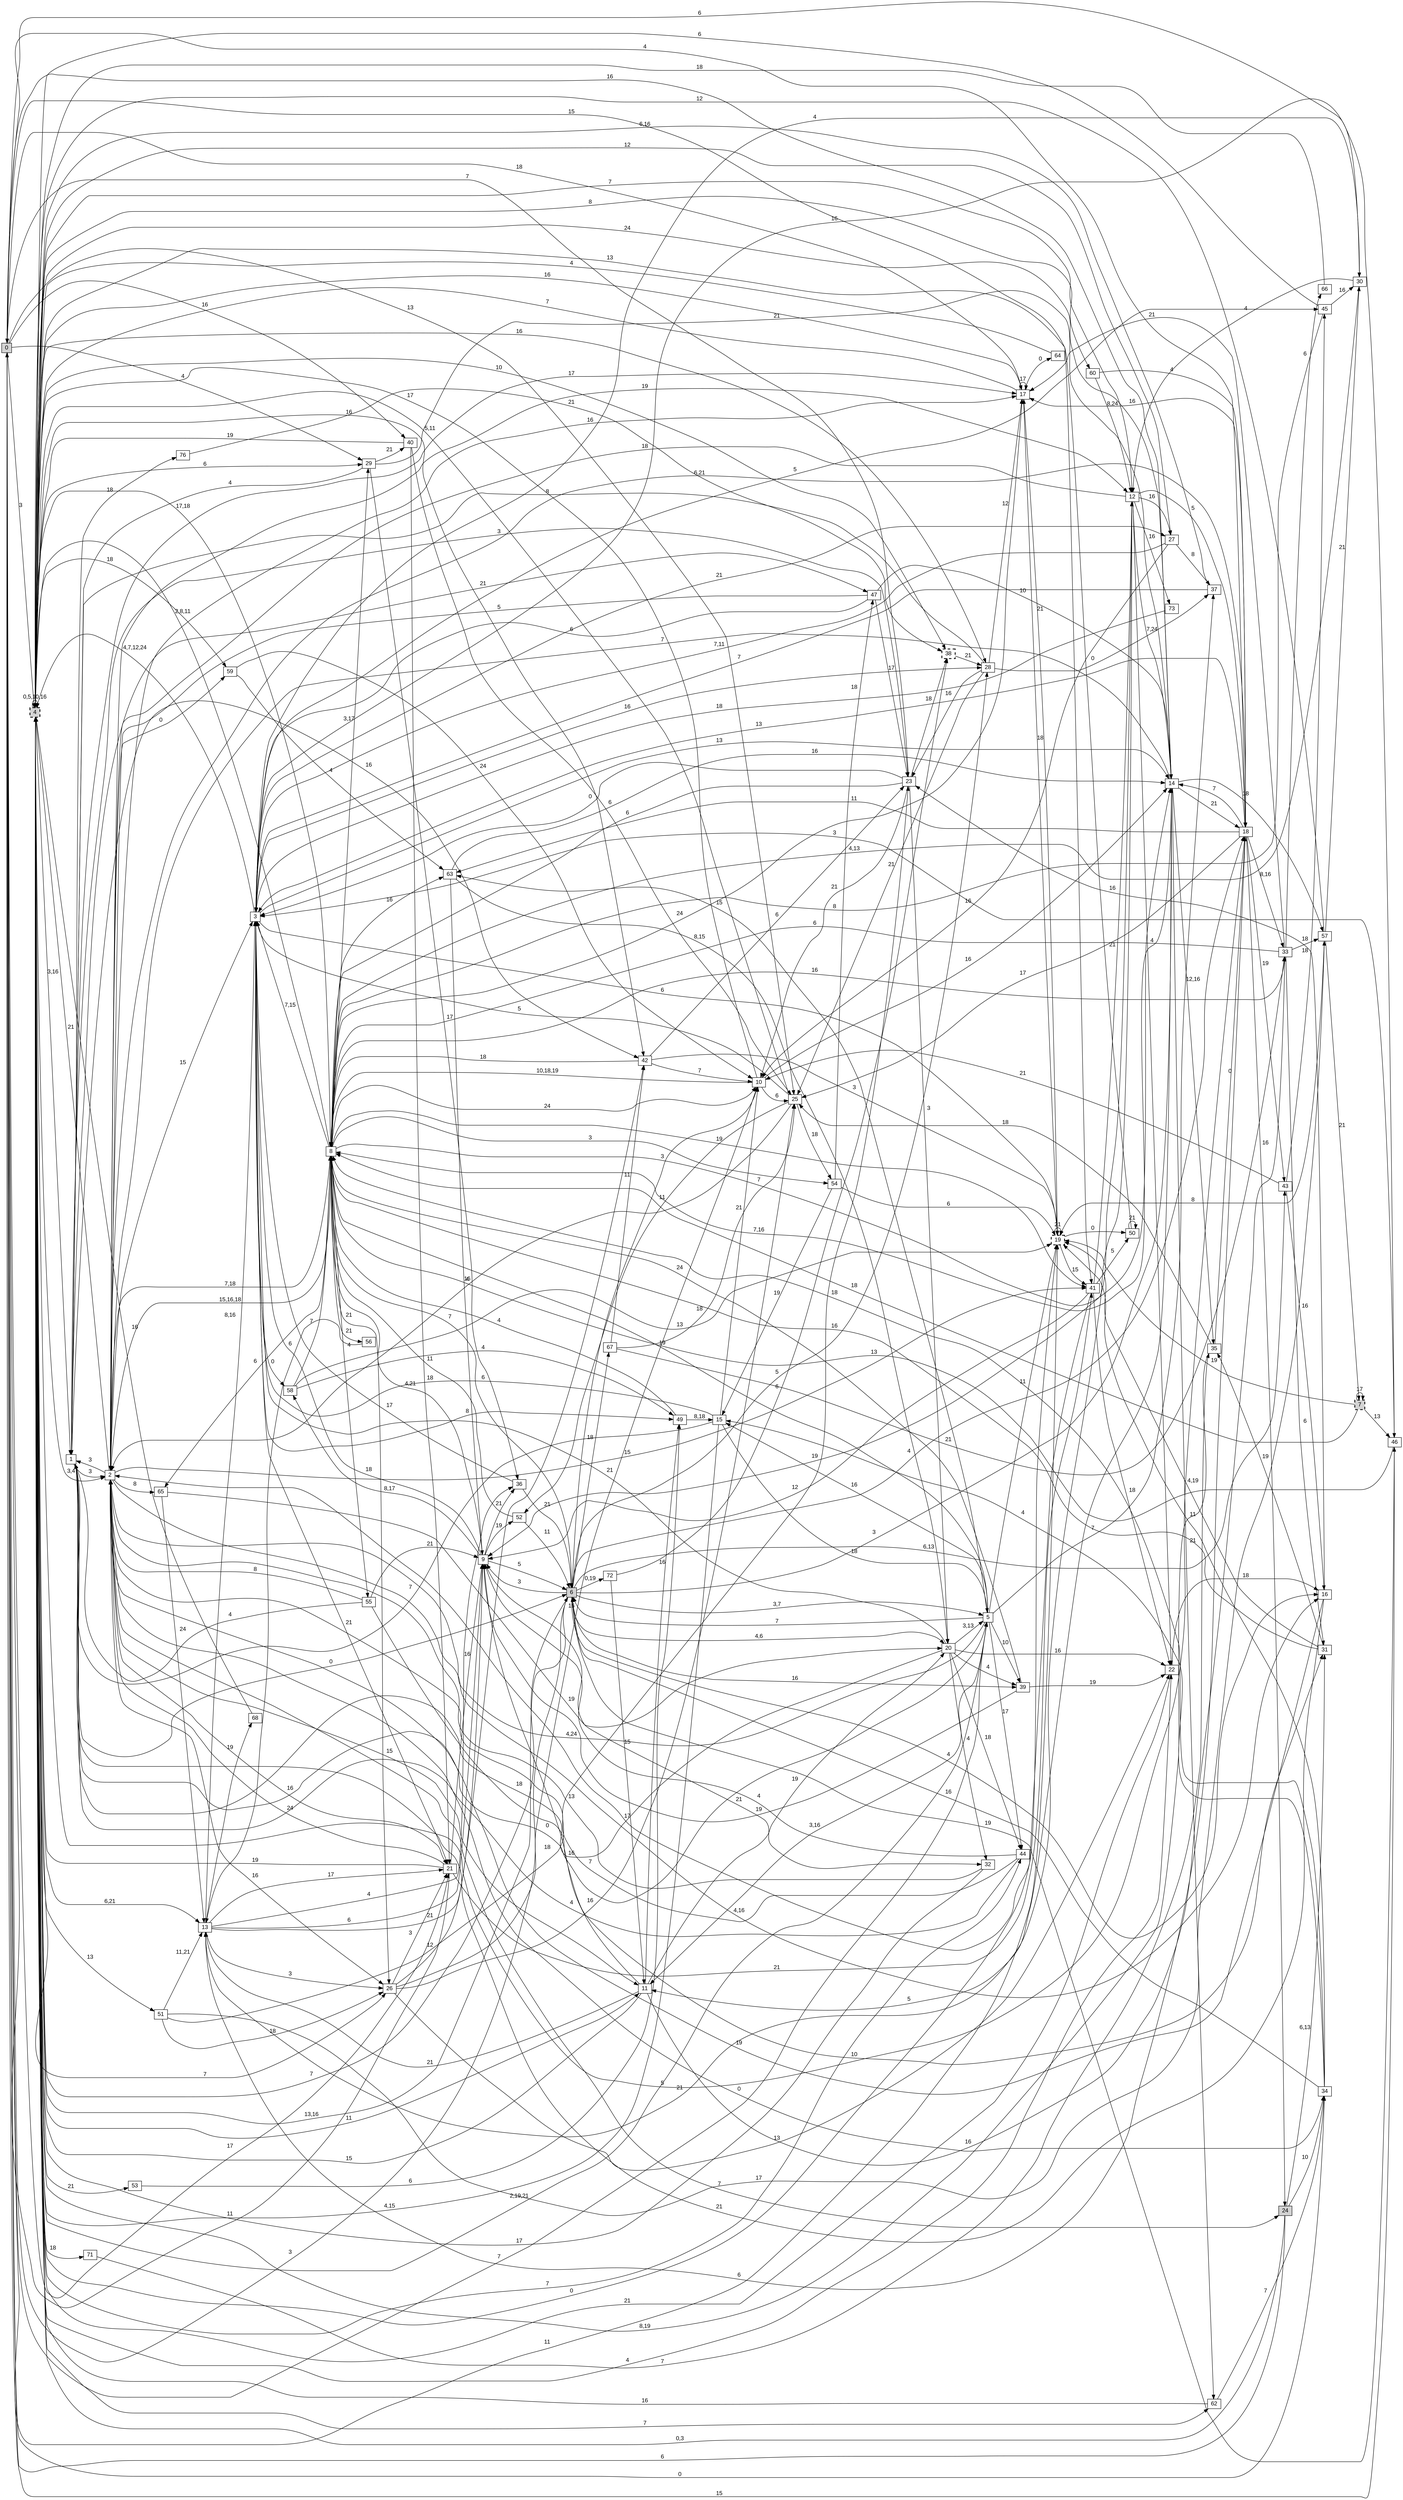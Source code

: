digraph "NDFA" {
  rankdir=LR
  node [shape=box width=0.1 height=0.1 fontname=Arial]
  edge [fontname=Arial]
/* Estados */
 s0 [label="0" style="filled"] /* I:1 F:0 D:0 */
 s1 [label="1" ] /* I:0 F:0 D:0 */
 s2 [label="2" ] /* I:0 F:0 D:0 */
 s3 [label="3" ] /* I:0 F:0 D:0 */
 s4 [label="4" style="filled,bold,dashed"] /* I:1 F:1 D:0 */
 s5 [label="5" ] /* I:0 F:0 D:0 */
 s6 [label="6" style="filled"] /* I:1 F:0 D:0 */
 s7 [label="7" style="filled,bold,dashed"] /* I:1 F:1 D:0 */
 s8 [label="8" ] /* I:0 F:0 D:0 */
 s9 [label="9" ] /* I:0 F:0 D:0 */
 s10 [label="10" ] /* I:0 F:0 D:0 */
 s11 [label="11" ] /* I:0 F:0 D:0 */
 s12 [label="12" ] /* I:0 F:0 D:0 */
 s13 [label="13" ] /* I:0 F:0 D:0 */
 s14 [label="14" ] /* I:0 F:0 D:0 */
 s15 [label="15" ] /* I:0 F:0 D:0 */
 s16 [label="16" ] /* I:0 F:0 D:0 */
 s17 [label="17" ] /* I:0 F:0 D:0 */
 s18 [label="18" ] /* I:0 F:0 D:0 */
 s19 [label="19" style="bold,dashed"] /* I:0 F:1 D:0 */
 s20 [label="20" ] /* I:0 F:0 D:0 */
 s21 [label="21" ] /* I:0 F:0 D:0 */
 s22 [label="22" ] /* I:0 F:0 D:0 */
 s23 [label="23" ] /* I:0 F:0 D:0 */
 s24 [label="24" style="filled"] /* I:1 F:0 D:0 */
 s25 [label="25" ] /* I:0 F:0 D:0 */
 s26 [label="26" ] /* I:0 F:0 D:0 */
 s27 [label="27" ] /* I:0 F:0 D:0 */
 s28 [label="28" ] /* I:0 F:0 D:0 */
 s29 [label="29" ] /* I:0 F:0 D:0 */
 s30 [label="30" ] /* I:0 F:0 D:0 */
 s31 [label="31" ] /* I:0 F:0 D:0 */
 s32 [label="32" ] /* I:0 F:0 D:0 */
 s33 [label="33" ] /* I:0 F:0 D:0 */
 s34 [label="34" ] /* I:0 F:0 D:0 */
 s35 [label="35" ] /* I:0 F:0 D:0 */
 s36 [label="36" ] /* I:0 F:0 D:0 */
 s37 [label="37" ] /* I:0 F:0 D:0 */
 s38 [label="38" style="bold,dashed"] /* I:0 F:1 D:0 */
 s39 [label="39" ] /* I:0 F:0 D:0 */
 s40 [label="40" ] /* I:0 F:0 D:0 */
 s41 [label="41" ] /* I:0 F:0 D:0 */
 s42 [label="42" ] /* I:0 F:0 D:0 */
 s43 [label="43" ] /* I:0 F:0 D:0 */
 s44 [label="44" ] /* I:0 F:0 D:0 */
 s45 [label="45" ] /* I:0 F:0 D:0 */
 s46 [label="46" ] /* I:0 F:0 D:0 */
 s47 [label="47" ] /* I:0 F:0 D:0 */
 s49 [label="49" ] /* I:0 F:0 D:0 */
 s50 [label="50" ] /* I:0 F:0 D:0 */
 s51 [label="51" ] /* I:0 F:0 D:0 */
 s52 [label="52" ] /* I:0 F:0 D:0 */
 s53 [label="53" ] /* I:0 F:0 D:0 */
 s54 [label="54" ] /* I:0 F:0 D:0 */
 s55 [label="55" ] /* I:0 F:0 D:0 */
 s56 [label="56" ] /* I:0 F:0 D:0 */
 s57 [label="57" ] /* I:0 F:0 D:0 */
 s58 [label="58" ] /* I:0 F:0 D:0 */
 s59 [label="59" ] /* I:0 F:0 D:0 */
 s60 [label="60" ] /* I:0 F:0 D:0 */
 s62 [label="62" ] /* I:0 F:0 D:0 */
 s63 [label="63" ] /* I:0 F:0 D:0 */
 s64 [label="64" ] /* I:0 F:0 D:0 */
 s65 [label="65" ] /* I:0 F:0 D:0 */
 s66 [label="66" ] /* I:0 F:0 D:0 */
 s67 [label="67" ] /* I:0 F:0 D:0 */
 s68 [label="68" ] /* I:0 F:0 D:0 */
 s71 [label="71" ] /* I:0 F:0 D:0 */
 s72 [label="72" ] /* I:0 F:0 D:0 */
 s73 [label="73" ] /* I:0 F:0 D:0 */
 s76 [label="76" ] /* I:0 F:0 D:0 */
/* Transiciones */
  s0 -> s4 [label="3"]
  s0 -> s5 [label="7"]
  s0 -> s18 [label="4"]
  s0 -> s19 [label="11"]
  s0 -> s21 [label="17"]
  s0 -> s25 [label="13"]
  s0 -> s29 [label="4"]
  s0 -> s30 [label="6"]
  s0 -> s34 [label="0"]
  s0 -> s40 [label="16"]
  s0 -> s41 [label="15"]
  s0 -> s46 [label="15"]
  s1 -> s2 [label="3"]
  s1 -> s5 [label="0"]
  s1 -> s6 [label="0"]
  s1 -> s17 [label="17"]
  s1 -> s23 [label="3"]
  s1 -> s42 [label="16"]
  s1 -> s47 [label="21"]
  s1 -> s76 [label="18"]
  s2 -> s1 [label="3"]
  s2 -> s3 [label="15"]
  s2 -> s4 [label="21"]
  s2 -> s8 [label="7,18"]
  s2 -> s11 [label="15"]
  s2 -> s12 [label="19"]
  s2 -> s16 [label="4,16"]
  s2 -> s17 [label="16"]
  s2 -> s18 [label="6,21"]
  s2 -> s21 [label="16"]
  s2 -> s24 [label="7"]
  s2 -> s26 [label="16"]
  s2 -> s34 [label="0"]
  s2 -> s41 [label="15"]
  s2 -> s59 [label="0"]
  s2 -> s65 [label="8"]
  s3 -> s4 [label="4,7,12,24"]
  s3 -> s14 [label="13"]
  s3 -> s19 [label="6"]
  s3 -> s21 [label="21"]
  s3 -> s27 [label="21"]
  s3 -> s28 [label="16"]
  s3 -> s45 [label="5"]
  s3 -> s46 [label="16"]
  s3 -> s49 [label="8"]
  s3 -> s58 [label="0"]
  s4 -> s1 [label="3,16"]
  s4 -> s2 [label="3,4"]
  s4 -> s4 [label="0,5,10,16"]
  s4 -> s5 [label="2,19,21"]
  s4 -> s6 [label="7"]
  s4 -> s8 [label="17,18"]
  s4 -> s11 [label="11"]
  s4 -> s12 [label="7"]
  s4 -> s13 [label="6,21"]
  s4 -> s14 [label="24"]
  s4 -> s17 [label="16"]
  s4 -> s18 [label="5"]
  s4 -> s19 [label="0"]
  s4 -> s22 [label="4"]
  s4 -> s26 [label="7"]
  s4 -> s27 [label="12"]
  s4 -> s28 [label="16"]
  s4 -> s29 [label="6"]
  s4 -> s38 [label="10"]
  s4 -> s42 [label="16"]
  s4 -> s44 [label="7"]
  s4 -> s51 [label="13"]
  s4 -> s53 [label="21"]
  s4 -> s59 [label="18"]
  s4 -> s60 [label="8"]
  s4 -> s62 [label="7"]
  s4 -> s71 [label="18"]
  s5 -> s2 [label="4,24"]
  s5 -> s6 [label="7"]
  s5 -> s8 [label="19"]
  s5 -> s11 [label="3,16"]
  s5 -> s15 [label="16"]
  s5 -> s19 [label="11"]
  s5 -> s37 [label="7"]
  s5 -> s39 [label="10"]
  s5 -> s44 [label="17"]
  s5 -> s63 [label="15"]
  s6 -> s0 [label="3"]
  s6 -> s4 [label="13,16"]
  s6 -> s5 [label="3,7"]
  s6 -> s9 [label="3"]
  s6 -> s10 [label="3"]
  s6 -> s14 [label="3"]
  s6 -> s16 [label="4"]
  s6 -> s18 [label="4"]
  s6 -> s20 [label="4,6"]
  s6 -> s28 [label="5"]
  s6 -> s39 [label="16"]
  s6 -> s43 [label="6,13"]
  s6 -> s67 [label="18"]
  s6 -> s72 [label="0,19"]
  s7 -> s7 [label="17"]
  s7 -> s8 [label="18"]
  s7 -> s19 [label="19"]
  s7 -> s46 [label="13"]
  s8 -> s2 [label="15,16,18"]
  s8 -> s3 [label="7,15"]
  s8 -> s4 [label="2,8,11"]
  s8 -> s6 [label="7"]
  s8 -> s10 [label="24"]
  s8 -> s14 [label="7"]
  s8 -> s17 [label="24"]
  s8 -> s26 [label="21"]
  s8 -> s29 [label="3,17"]
  s8 -> s33 [label="16"]
  s8 -> s41 [label="19"]
  s8 -> s54 [label="3"]
  s8 -> s55 [label="4"]
  s8 -> s56 [label="21"]
  s8 -> s63 [label="16"]
  s8 -> s65 [label="6"]
  s9 -> s3 [label="18"]
  s9 -> s6 [label="5"]
  s9 -> s8 [label="4,21"]
  s9 -> s32 [label="21"]
  s9 -> s36 [label="21"]
  s9 -> s52 [label="19"]
  s9 -> s58 [label="8,17"]
  s10 -> s4 [label="17"]
  s10 -> s8 [label="10,18,19"]
  s10 -> s14 [label="16"]
  s10 -> s25 [label="6"]
  s11 -> s4 [label="15"]
  s11 -> s9 [label="16"]
  s11 -> s13 [label="21"]
  s11 -> s20 [label="19"]
  s11 -> s33 [label="16"]
  s11 -> s49 [label="16"]
  s12 -> s2 [label="18"]
  s12 -> s9 [label="19"]
  s12 -> s14 [label="7,24"]
  s12 -> s18 [label="5"]
  s12 -> s22 [label="4"]
  s12 -> s27 [label="16"]
  s12 -> s73 [label="16"]
  s13 -> s3 [label="8,16"]
  s13 -> s9 [label="6"]
  s13 -> s12 [label="21"]
  s13 -> s21 [label="17"]
  s13 -> s26 [label="3"]
  s13 -> s36 [label="4"]
  s13 -> s42 [label="21"]
  s13 -> s68 [label="19"]
  s14 -> s0 [label="16"]
  s14 -> s2 [label="7"]
  s14 -> s8 [label="7,16"]
  s14 -> s11 [label="5"]
  s14 -> s18 [label="21"]
  s14 -> s35 [label="12,16"]
  s14 -> s57 [label="18"]
  s14 -> s62 [label="21"]
  s15 -> s1 [label="7"]
  s15 -> s3 [label="6"]
  s15 -> s4 [label="4,15"]
  s15 -> s5 [label="18"]
  s15 -> s10 [label="21"]
  s16 -> s1 [label="21"]
  s16 -> s2 [label="19"]
  s16 -> s23 [label="16"]
  s17 -> s0 [label="18"]
  s17 -> s4 [label="7"]
  s17 -> s17 [label="17"]
  s17 -> s19 [label="18"]
  s17 -> s64 [label="0"]
  s18 -> s3 [label="13"]
  s18 -> s13 [label="6"]
  s18 -> s14 [label="7"]
  s18 -> s17 [label="16"]
  s18 -> s24 [label="16"]
  s18 -> s25 [label="17"]
  s18 -> s33 [label="8,16"]
  s18 -> s43 [label="19"]
  s18 -> s63 [label="11"]
  s19 -> s17 [label="21"]
  s19 -> s19 [label="21"]
  s19 -> s41 [label="15"]
  s19 -> s50 [label="0"]
  s20 -> s1 [label="18"]
  s20 -> s3 [label="21"]
  s20 -> s5 [label="3,13"]
  s20 -> s22 [label="16"]
  s20 -> s32 [label="4"]
  s20 -> s39 [label="4"]
  s20 -> s44 [label="18"]
  s21 -> s0 [label="11"]
  s21 -> s2 [label="24"]
  s21 -> s4 [label="19"]
  s21 -> s9 [label="16"]
  s21 -> s41 [label="21"]
  s22 -> s4 [label="21"]
  s22 -> s16 [label="18"]
  s23 -> s0 [label="7"]
  s23 -> s3 [label="0"]
  s23 -> s8 [label="6"]
  s23 -> s10 [label="21"]
  s23 -> s20 [label="3"]
  s23 -> s38 [label="18"]
  s24 -> s0 [label="6"]
  s24 -> s4 [label="0,3"]
  s24 -> s31 [label="6,13"]
  s24 -> s34 [label="10"]
  s25 -> s2 [label="4"]
  s25 -> s3 [label="5"]
  s25 -> s4 [label="5,11"]
  s25 -> s52 [label="11"]
  s25 -> s54 [label="18"]
  s26 -> s9 [label="12"]
  s26 -> s10 [label="16"]
  s26 -> s21 [label="3"]
  s26 -> s22 [label="13"]
  s26 -> s25 [label="16"]
  s27 -> s3 [label="7,11"]
  s27 -> s10 [label="16"]
  s27 -> s37 [label="8"]
  s28 -> s1 [label="8"]
  s28 -> s17 [label="12"]
  s28 -> s23 [label="16"]
  s28 -> s25 [label="21"]
  s28 -> s37 [label="0"]
  s29 -> s1 [label="4"]
  s29 -> s14 [label="21"]
  s29 -> s36 [label="17"]
  s29 -> s40 [label="21"]
  s30 -> s3 [label="4"]
  s30 -> s8 [label="4,13"]
  s30 -> s12 [label="4"]
  s31 -> s8 [label="16"]
  s31 -> s19 [label="4,19"]
  s31 -> s35 [label="19"]
  s32 -> s2 [label="13"]
  s32 -> s4 [label="17"]
  s33 -> s8 [label="6"]
  s33 -> s17 [label="21"]
  s33 -> s31 [label="6"]
  s33 -> s57 [label="18"]
  s33 -> s66 [label="6"]
  s34 -> s6 [label="16"]
  s34 -> s8 [label="18"]
  s34 -> s15 [label="4"]
  s34 -> s19 [label="11"]
  s35 -> s4 [label="8,19"]
  s35 -> s18 [label="0"]
  s35 -> s25 [label="18"]
  s36 -> s3 [label="17"]
  s36 -> s6 [label="21"]
  s37 -> s3 [label="7"]
  s37 -> s4 [label="6,16"]
  s38 -> s28 [label="21"]
  s39 -> s8 [label="24"]
  s39 -> s9 [label="19"]
  s39 -> s22 [label="19"]
  s40 -> s4 [label="19"]
  s40 -> s21 [label="18"]
  s40 -> s25 [label="6"]
  s41 -> s2 [label="17"]
  s41 -> s9 [label="12"]
  s41 -> s12 [label="21"]
  s41 -> s22 [label="18"]
  s41 -> s50 [label="5"]
  s42 -> s8 [label="18"]
  s42 -> s10 [label="7"]
  s42 -> s19 [label="3"]
  s42 -> s23 [label="6"]
  s43 -> s10 [label="21"]
  s43 -> s16 [label="16"]
  s43 -> s45 [label="18"]
  s44 -> s1 [label="4"]
  s44 -> s2 [label="7"]
  s44 -> s9 [label="4"]
  s45 -> s4 [label="6"]
  s45 -> s8 [label="8"]
  s45 -> s30 [label="16"]
  s46 -> s3 [label="3"]
  s46 -> s6 [label="19"]
  s46 -> s8 [label="13"]
  s47 -> s2 [label="5"]
  s47 -> s3 [label="6"]
  s47 -> s14 [label="10"]
  s47 -> s23 [label="17"]
  s49 -> s8 [label="4"]
  s49 -> s15 [label="8,18"]
  s50 -> s4 [label="13"]
  s50 -> s50 [label="21"]
  s51 -> s13 [label="11,21"]
  s51 -> s23 [label="18"]
  s51 -> s26 [label="18"]
  s51 -> s57 [label="17"]
  s52 -> s6 [label="11"]
  s52 -> s8 [label="11"]
  s53 -> s49 [label="6"]
  s54 -> s15 [label="19"]
  s54 -> s19 [label="6"]
  s54 -> s47 [label="18"]
  s55 -> s1 [label="4"]
  s55 -> s2 [label="8"]
  s55 -> s9 [label="21"]
  s55 -> s31 [label="10"]
  s56 -> s13 [label="6"]
  s57 -> s4 [label="12"]
  s57 -> s7 [label="21"]
  s57 -> s19 [label="8"]
  s57 -> s30 [label="21"]
  s58 -> s8 [label="7"]
  s58 -> s19 [label="13"]
  s58 -> s49 [label="4"]
  s59 -> s10 [label="24"]
  s59 -> s63 [label="4"]
  s60 -> s12 [label="8,24"]
  s60 -> s18 [label="4"]
  s62 -> s4 [label="16"]
  s62 -> s34 [label="7"]
  s63 -> s9 [label="16"]
  s63 -> s14 [label="16"]
  s63 -> s20 [label="8,15"]
  s64 -> s4 [label="4"]
  s65 -> s13 [label="24"]
  s65 -> s20 [label="19"]
  s66 -> s4 [label="18"]
  s67 -> s25 [label="18"]
  s67 -> s33 [label="21"]
  s67 -> s42 [label="11"]
  s68 -> s4 [label="16"]
  s71 -> s35 [label="7"]
  s72 -> s11 [label="15"]
  s72 -> s38 [label="6"]
  s73 -> s3 [label="18"]
  s76 -> s38 [label="21"]
}

